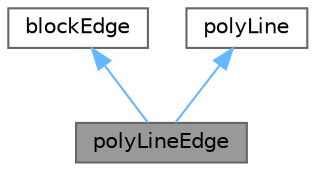 digraph "polyLineEdge"
{
 // LATEX_PDF_SIZE
  bgcolor="transparent";
  edge [fontname=Helvetica,fontsize=10,labelfontname=Helvetica,labelfontsize=10];
  node [fontname=Helvetica,fontsize=10,shape=box,height=0.2,width=0.4];
  Node1 [id="Node000001",label="polyLineEdge",height=0.2,width=0.4,color="gray40", fillcolor="grey60", style="filled", fontcolor="black",tooltip="A blockEdge defined in terms of a series of straight line segments."];
  Node2 -> Node1 [id="edge1_Node000001_Node000002",dir="back",color="steelblue1",style="solid",tooltip=" "];
  Node2 [id="Node000002",label="blockEdge",height=0.2,width=0.4,color="gray40", fillcolor="white", style="filled",URL="$classFoam_1_1blockEdge.html",tooltip="Define a curved edge that is parameterized for 0<lambda<1 between the start/end points."];
  Node3 -> Node1 [id="edge2_Node000001_Node000003",dir="back",color="steelblue1",style="solid",tooltip=" "];
  Node3 [id="Node000003",label="polyLine",height=0.2,width=0.4,color="gray40", fillcolor="white", style="filled",URL="$classFoam_1_1polyLine.html",tooltip="A series of straight line segments, which can also be interpreted as a series of control points for s..."];
}
